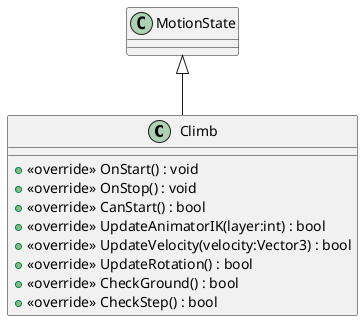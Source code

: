 @startuml
class Climb {
    + <<override>> OnStart() : void
    + <<override>> OnStop() : void
    + <<override>> CanStart() : bool
    + <<override>> UpdateAnimatorIK(layer:int) : bool
    + <<override>> UpdateVelocity(velocity:Vector3) : bool
    + <<override>> UpdateRotation() : bool
    + <<override>> CheckGround() : bool
    + <<override>> CheckStep() : bool
}
MotionState <|-- Climb
@enduml
